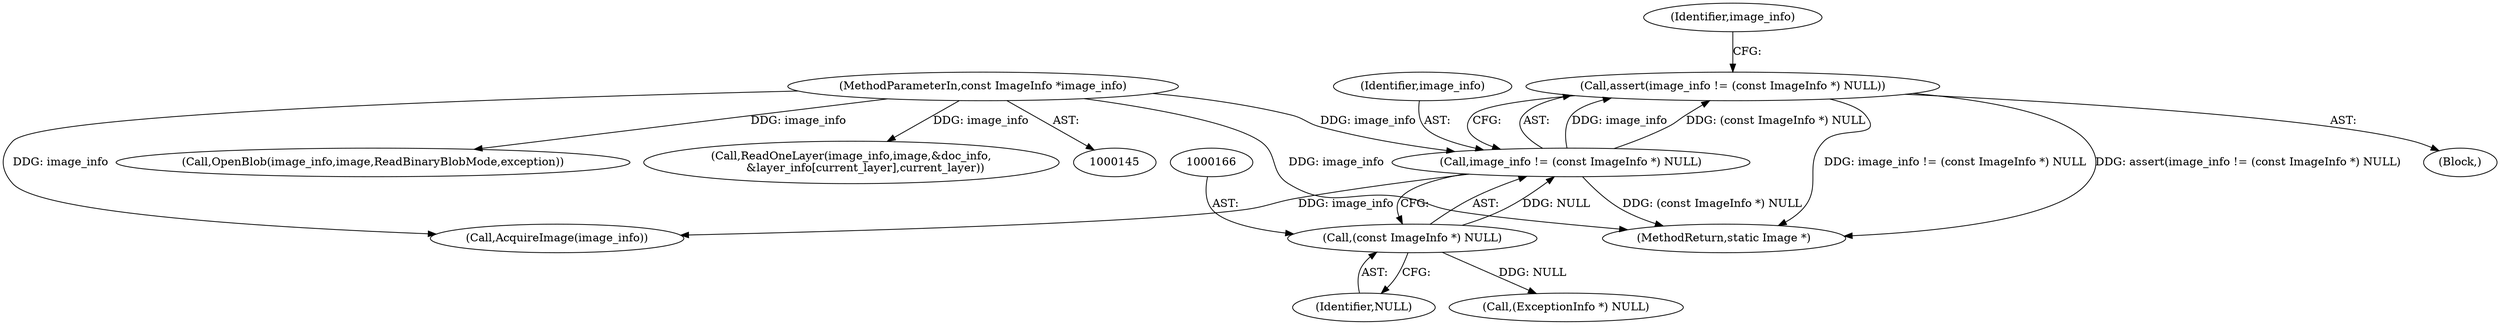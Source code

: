 digraph "0_ImageMagick_d31fec57e9dfb0516deead2053a856e3c71e9751@API" {
"1000162" [label="(Call,assert(image_info != (const ImageInfo *) NULL))"];
"1000163" [label="(Call,image_info != (const ImageInfo *) NULL)"];
"1000146" [label="(MethodParameterIn,const ImageInfo *image_info)"];
"1000165" [label="(Call,(const ImageInfo *) NULL)"];
"1001006" [label="(MethodReturn,static Image *)"];
"1000148" [label="(Block,)"];
"1000207" [label="(Call,OpenBlob(image_info,image,ReadBinaryBlobMode,exception))"];
"1000171" [label="(Identifier,image_info)"];
"1000164" [label="(Identifier,image_info)"];
"1000793" [label="(Call,ReadOneLayer(image_info,image,&doc_info,\n        &layer_info[current_layer],current_layer))"];
"1000167" [label="(Identifier,NULL)"];
"1000192" [label="(Call,(ExceptionInfo *) NULL)"];
"1000163" [label="(Call,image_info != (const ImageInfo *) NULL)"];
"1000162" [label="(Call,assert(image_info != (const ImageInfo *) NULL))"];
"1000203" [label="(Call,AcquireImage(image_info))"];
"1000165" [label="(Call,(const ImageInfo *) NULL)"];
"1000146" [label="(MethodParameterIn,const ImageInfo *image_info)"];
"1000162" -> "1000148"  [label="AST: "];
"1000162" -> "1000163"  [label="CFG: "];
"1000163" -> "1000162"  [label="AST: "];
"1000171" -> "1000162"  [label="CFG: "];
"1000162" -> "1001006"  [label="DDG: image_info != (const ImageInfo *) NULL"];
"1000162" -> "1001006"  [label="DDG: assert(image_info != (const ImageInfo *) NULL)"];
"1000163" -> "1000162"  [label="DDG: image_info"];
"1000163" -> "1000162"  [label="DDG: (const ImageInfo *) NULL"];
"1000163" -> "1000165"  [label="CFG: "];
"1000164" -> "1000163"  [label="AST: "];
"1000165" -> "1000163"  [label="AST: "];
"1000163" -> "1001006"  [label="DDG: (const ImageInfo *) NULL"];
"1000146" -> "1000163"  [label="DDG: image_info"];
"1000165" -> "1000163"  [label="DDG: NULL"];
"1000163" -> "1000203"  [label="DDG: image_info"];
"1000146" -> "1000145"  [label="AST: "];
"1000146" -> "1001006"  [label="DDG: image_info"];
"1000146" -> "1000203"  [label="DDG: image_info"];
"1000146" -> "1000207"  [label="DDG: image_info"];
"1000146" -> "1000793"  [label="DDG: image_info"];
"1000165" -> "1000167"  [label="CFG: "];
"1000166" -> "1000165"  [label="AST: "];
"1000167" -> "1000165"  [label="AST: "];
"1000165" -> "1000192"  [label="DDG: NULL"];
}
